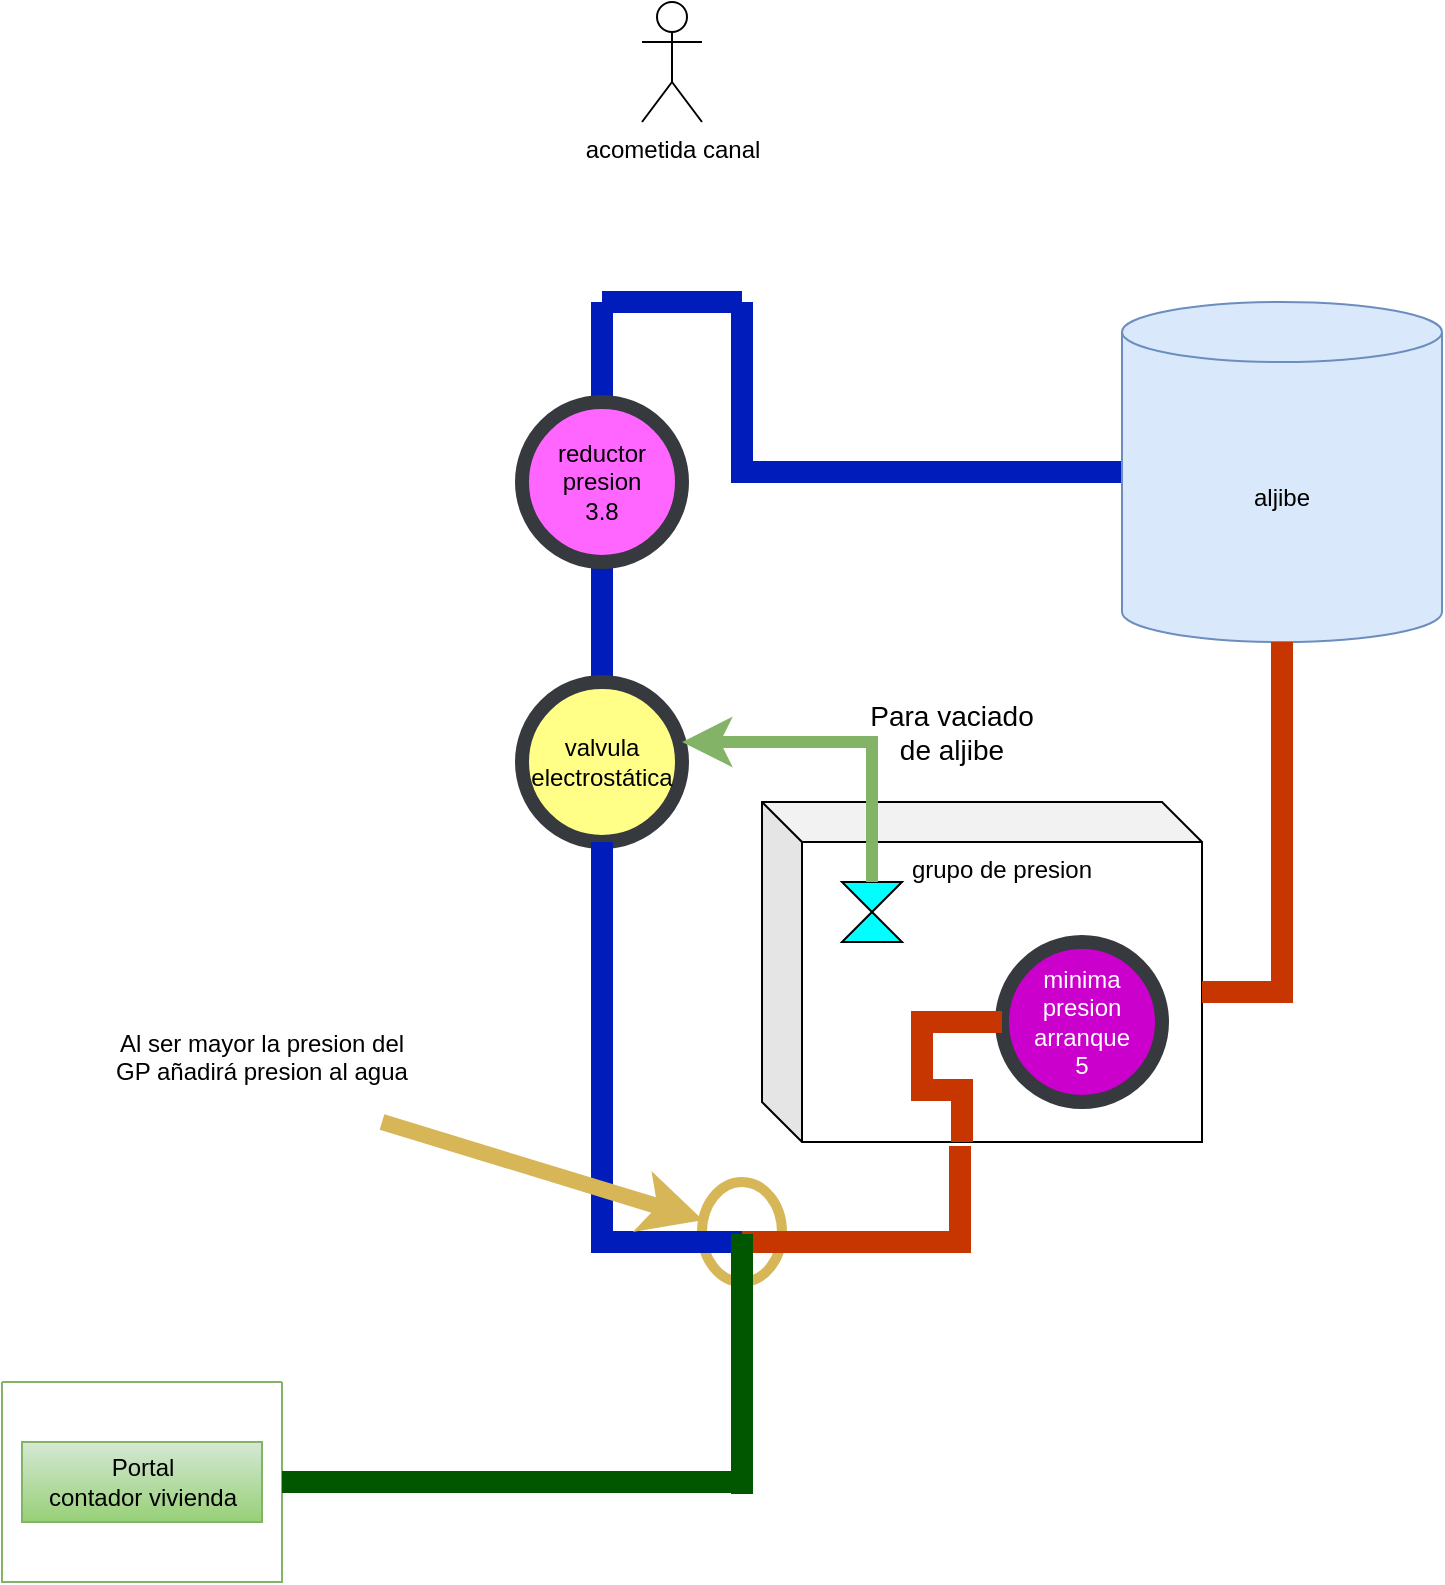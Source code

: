 <mxfile version="21.1.8" type="github">
  <diagram name="Página-1" id="f70GAZWOEkdoJ8vqmtTh">
    <mxGraphModel dx="1434" dy="764" grid="1" gridSize="10" guides="1" tooltips="1" connect="1" arrows="1" fold="1" page="1" pageScale="1" pageWidth="827" pageHeight="1169" math="0" shadow="0">
      <root>
        <mxCell id="0" />
        <mxCell id="1" parent="0" />
        <mxCell id="2pclpQiGbLNcuhrag6q6-33" value="" style="ellipse;whiteSpace=wrap;html=1;fillColor=none;strokeColor=#d6b656;strokeWidth=5;gradientColor=#ffd966;" parent="1" vertex="1">
          <mxGeometry x="440" y="640" width="40" height="50" as="geometry" />
        </mxCell>
        <mxCell id="2pclpQiGbLNcuhrag6q6-1" value="" style="endArrow=none;html=1;rounded=0;strokeWidth=11;fillColor=#0050ef;strokeColor=#001DBC;exitX=0.5;exitY=0;exitDx=0;exitDy=0;entryX=0.5;entryY=1;entryDx=0;entryDy=0;" parent="1" edge="1" target="6dBVptVX1iW7L6WTycLs-11" source="2pclpQiGbLNcuhrag6q6-4">
          <mxGeometry width="50" height="50" relative="1" as="geometry">
            <mxPoint x="400" y="375" as="sourcePoint" />
            <mxPoint x="380" y="330" as="targetPoint" />
          </mxGeometry>
        </mxCell>
        <mxCell id="2pclpQiGbLNcuhrag6q6-2" value="" style="endArrow=none;html=1;rounded=0;strokeWidth=11;exitX=0.5;exitY=0;exitDx=0;exitDy=0;fillColor=#0050ef;strokeColor=#001DBC;targetPerimeterSpacing=11;" parent="1" source="6dBVptVX1iW7L6WTycLs-11" edge="1">
          <mxGeometry width="50" height="50" relative="1" as="geometry">
            <mxPoint x="390" y="360" as="sourcePoint" />
            <mxPoint x="390" y="200" as="targetPoint" />
          </mxGeometry>
        </mxCell>
        <mxCell id="2pclpQiGbLNcuhrag6q6-3" value="" style="endArrow=none;html=1;rounded=0;strokeWidth=11;fillColor=#0050ef;strokeColor=#001DBC;exitX=0;exitY=0.5;exitDx=0;exitDy=0;exitPerimeter=0;" parent="1" edge="1" source="2pclpQiGbLNcuhrag6q6-8">
          <mxGeometry width="50" height="50" relative="1" as="geometry">
            <mxPoint x="460" y="310" as="sourcePoint" />
            <mxPoint x="460" y="200" as="targetPoint" />
            <Array as="points">
              <mxPoint x="460" y="285" />
            </Array>
          </mxGeometry>
        </mxCell>
        <mxCell id="2pclpQiGbLNcuhrag6q6-4" value="valvula electrostática" style="ellipse;whiteSpace=wrap;html=1;fillColor=#ffff88;strokeColor=#36393d;strokeWidth=7;" parent="1" vertex="1">
          <mxGeometry x="350" y="390" width="80" height="80" as="geometry" />
        </mxCell>
        <mxCell id="2pclpQiGbLNcuhrag6q6-8" value="aljibe" style="shape=cylinder3;whiteSpace=wrap;html=1;boundedLbl=1;backgroundOutline=1;size=15;fillColor=#dae8fc;strokeColor=#6c8ebf;" parent="1" vertex="1">
          <mxGeometry x="650" y="200" width="160" height="170" as="geometry" />
        </mxCell>
        <mxCell id="2pclpQiGbLNcuhrag6q6-10" value="grupo de presion" style="shape=cube;whiteSpace=wrap;html=1;boundedLbl=1;backgroundOutline=1;darkOpacity=0.05;darkOpacity2=0.1;verticalAlign=top;" parent="1" vertex="1">
          <mxGeometry x="470" y="450" width="220" height="170" as="geometry" />
        </mxCell>
        <mxCell id="2pclpQiGbLNcuhrag6q6-12" value="acometida canal&lt;br&gt;" style="shape=umlActor;verticalLabelPosition=bottom;verticalAlign=top;html=1;outlineConnect=0;" parent="1" vertex="1">
          <mxGeometry x="410" y="50" width="30" height="60" as="geometry" />
        </mxCell>
        <mxCell id="2pclpQiGbLNcuhrag6q6-16" value="" style="endArrow=none;html=1;rounded=0;strokeWidth=11;fillColor=#fa6800;strokeColor=#C73500;entryX=0.5;entryY=1;entryDx=0;entryDy=0;entryPerimeter=0;exitX=0;exitY=0;exitDx=220;exitDy=95;exitPerimeter=0;" parent="1" target="2pclpQiGbLNcuhrag6q6-8" edge="1" source="2pclpQiGbLNcuhrag6q6-10">
          <mxGeometry width="50" height="50" relative="1" as="geometry">
            <mxPoint x="680" y="500" as="sourcePoint" />
            <mxPoint x="410" y="690" as="targetPoint" />
            <Array as="points">
              <mxPoint x="730" y="545" />
            </Array>
          </mxGeometry>
        </mxCell>
        <mxCell id="2pclpQiGbLNcuhrag6q6-20" value="" style="endArrow=none;html=1;rounded=0;strokeWidth=11;entryX=0.5;entryY=1;entryDx=0;entryDy=0;fillColor=#0050ef;strokeColor=#001DBC;" parent="1" target="2pclpQiGbLNcuhrag6q6-4" edge="1">
          <mxGeometry width="50" height="50" relative="1" as="geometry">
            <mxPoint x="460" y="670" as="sourcePoint" />
            <mxPoint x="389.5" y="515" as="targetPoint" />
            <Array as="points">
              <mxPoint x="390" y="670" />
            </Array>
          </mxGeometry>
        </mxCell>
        <mxCell id="2pclpQiGbLNcuhrag6q6-25" value="" style="endArrow=none;html=1;rounded=0;strokeWidth=11;fillColor=#fa6800;strokeColor=#C73500;entryX=0.45;entryY=1.012;entryDx=0;entryDy=0;entryPerimeter=0;" parent="1" edge="1" target="2pclpQiGbLNcuhrag6q6-10">
          <mxGeometry width="50" height="50" relative="1" as="geometry">
            <mxPoint x="460" y="670" as="sourcePoint" />
            <mxPoint x="544.92" y="630.96" as="targetPoint" />
            <Array as="points">
              <mxPoint x="569" y="670" />
            </Array>
          </mxGeometry>
        </mxCell>
        <mxCell id="2pclpQiGbLNcuhrag6q6-26" value="" style="endArrow=none;html=1;rounded=0;strokeWidth=11;fillColor=#008a00;strokeColor=#005700;" parent="1" edge="1">
          <mxGeometry width="50" height="50" relative="1" as="geometry">
            <mxPoint x="460" y="796" as="sourcePoint" />
            <mxPoint x="460" y="666" as="targetPoint" />
          </mxGeometry>
        </mxCell>
        <mxCell id="2pclpQiGbLNcuhrag6q6-27" value="" style="swimlane;startSize=0;fillColor=#d5e8d4;gradientColor=#97d077;strokeColor=#82b366;" parent="1" vertex="1">
          <mxGeometry x="90" y="740" width="140" height="100" as="geometry" />
        </mxCell>
        <mxCell id="2pclpQiGbLNcuhrag6q6-29" value="Portal&lt;br&gt;contador vivienda" style="text;html=1;align=center;verticalAlign=middle;resizable=0;points=[];autosize=1;strokeColor=#82b366;fillColor=#d5e8d4;gradientColor=#97d077;" parent="2pclpQiGbLNcuhrag6q6-27" vertex="1">
          <mxGeometry x="10" y="30" width="120" height="40" as="geometry" />
        </mxCell>
        <mxCell id="2pclpQiGbLNcuhrag6q6-28" value="" style="endArrow=none;html=1;rounded=0;strokeWidth=11;fillColor=#008a00;strokeColor=#005700;entryX=1;entryY=0.5;entryDx=0;entryDy=0;" parent="1" target="2pclpQiGbLNcuhrag6q6-27" edge="1">
          <mxGeometry width="50" height="50" relative="1" as="geometry">
            <mxPoint x="460" y="790" as="sourcePoint" />
            <mxPoint x="260" y="790" as="targetPoint" />
            <Array as="points">
              <mxPoint x="410" y="790" />
            </Array>
          </mxGeometry>
        </mxCell>
        <mxCell id="2pclpQiGbLNcuhrag6q6-30" value="" style="endArrow=none;html=1;rounded=0;strokeWidth=11;fillColor=#0050ef;strokeColor=#001DBC;" parent="1" edge="1">
          <mxGeometry width="50" height="50" relative="1" as="geometry">
            <mxPoint x="460" y="200" as="sourcePoint" />
            <mxPoint x="390" y="200" as="targetPoint" />
          </mxGeometry>
        </mxCell>
        <mxCell id="2pclpQiGbLNcuhrag6q6-34" value="" style="endArrow=classic;html=1;rounded=0;strokeWidth=8;fillColor=#fff2cc;gradientColor=#ffd966;strokeColor=#d6b656;" parent="1" target="2pclpQiGbLNcuhrag6q6-33" edge="1">
          <mxGeometry width="50" height="50" relative="1" as="geometry">
            <mxPoint x="280" y="610" as="sourcePoint" />
            <mxPoint x="350" y="640" as="targetPoint" />
          </mxGeometry>
        </mxCell>
        <mxCell id="6dBVptVX1iW7L6WTycLs-4" value="" style="shape=collate;whiteSpace=wrap;html=1;fillColor=#00FFFF;" vertex="1" parent="1">
          <mxGeometry x="510" y="490" width="30" height="30" as="geometry" />
        </mxCell>
        <mxCell id="6dBVptVX1iW7L6WTycLs-11" value="reductor presion&lt;br&gt;3.8" style="ellipse;whiteSpace=wrap;html=1;fillColor=#FF66FF;strokeColor=#36393d;strokeWidth=7;" vertex="1" parent="1">
          <mxGeometry x="350" y="250" width="80" height="80" as="geometry" />
        </mxCell>
        <mxCell id="6dBVptVX1iW7L6WTycLs-13" value="minima presion arranque&lt;br&gt;5" style="ellipse;whiteSpace=wrap;html=1;fillColor=#CC00CC;strokeColor=#36393d;strokeWidth=7;fontColor=#FFFFFF;" vertex="1" parent="1">
          <mxGeometry x="590" y="520" width="80" height="80" as="geometry" />
        </mxCell>
        <mxCell id="2pclpQiGbLNcuhrag6q6-18" style="edgeStyle=orthogonalEdgeStyle;rounded=0;orthogonalLoop=1;jettySize=auto;html=1;fillColor=#d5e8d4;strokeColor=#82b366;strokeWidth=6;exitX=0.5;exitY=0;exitDx=0;exitDy=0;entryX=1;entryY=0.375;entryDx=0;entryDy=0;entryPerimeter=0;" parent="1" source="6dBVptVX1iW7L6WTycLs-4" target="2pclpQiGbLNcuhrag6q6-4" edge="1">
          <mxGeometry relative="1" as="geometry">
            <mxPoint x="539" y="400" as="sourcePoint" />
            <mxPoint x="530" y="360" as="targetPoint" />
          </mxGeometry>
        </mxCell>
        <mxCell id="6dBVptVX1iW7L6WTycLs-18" value="Para vaciado de aljibe" style="text;html=1;strokeColor=none;fillColor=none;align=center;verticalAlign=middle;whiteSpace=wrap;rounded=0;fontSize=14;" vertex="1" parent="1">
          <mxGeometry x="520" y="400" width="90" height="30" as="geometry" />
        </mxCell>
        <mxCell id="6dBVptVX1iW7L6WTycLs-20" value="" style="endArrow=none;html=1;rounded=0;strokeWidth=11;fillColor=#fa6800;strokeColor=#C73500;entryX=0;entryY=0.5;entryDx=0;entryDy=0;" edge="1" parent="1" target="6dBVptVX1iW7L6WTycLs-13">
          <mxGeometry width="50" height="50" relative="1" as="geometry">
            <mxPoint x="570" y="620" as="sourcePoint" />
            <mxPoint x="580" y="564" as="targetPoint" />
            <Array as="points">
              <mxPoint x="570" y="594" />
              <mxPoint x="550" y="594" />
              <mxPoint x="550" y="560" />
            </Array>
          </mxGeometry>
        </mxCell>
        <mxCell id="6dBVptVX1iW7L6WTycLs-21" value="Al ser mayor la presion del GP añadirá presion al agua&lt;br&gt;&lt;br&gt;" style="text;html=1;strokeColor=none;fillColor=none;align=center;verticalAlign=middle;whiteSpace=wrap;rounded=0;" vertex="1" parent="1">
          <mxGeometry x="140" y="560" width="160" height="50" as="geometry" />
        </mxCell>
      </root>
    </mxGraphModel>
  </diagram>
</mxfile>
